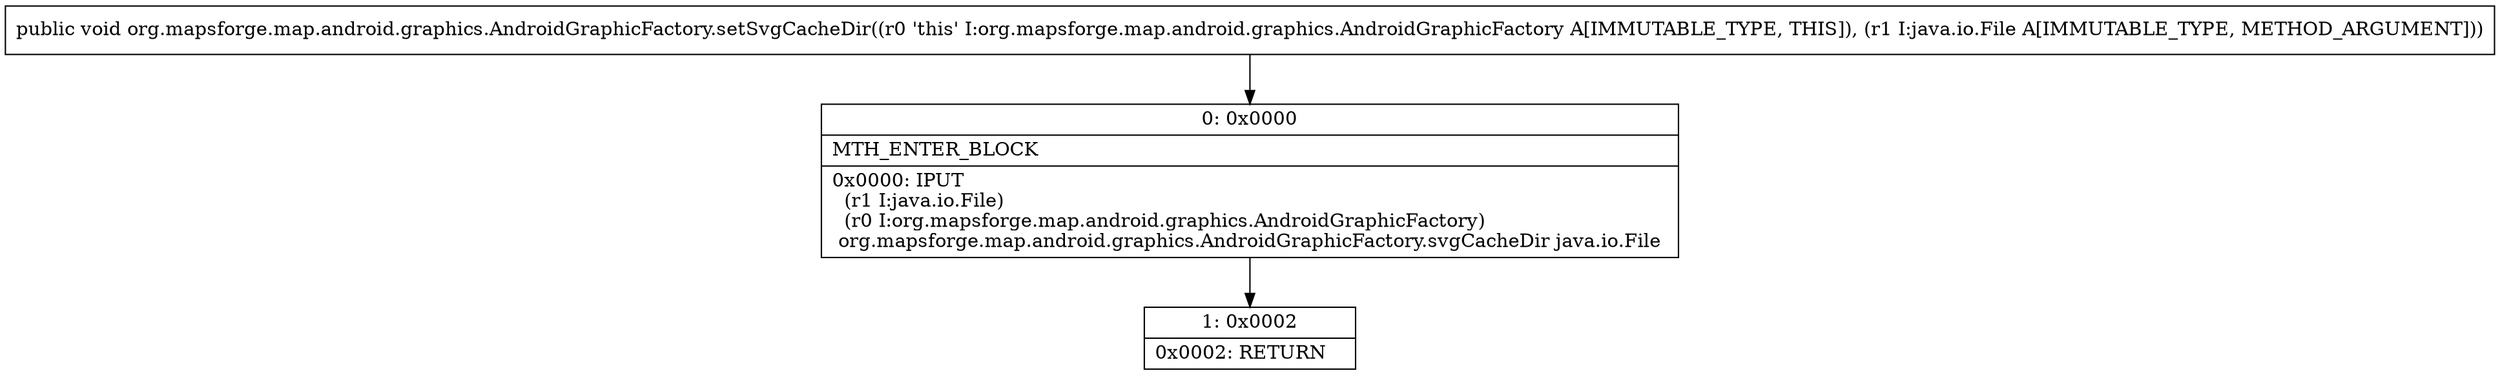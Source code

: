 digraph "CFG fororg.mapsforge.map.android.graphics.AndroidGraphicFactory.setSvgCacheDir(Ljava\/io\/File;)V" {
Node_0 [shape=record,label="{0\:\ 0x0000|MTH_ENTER_BLOCK\l|0x0000: IPUT  \l  (r1 I:java.io.File)\l  (r0 I:org.mapsforge.map.android.graphics.AndroidGraphicFactory)\l org.mapsforge.map.android.graphics.AndroidGraphicFactory.svgCacheDir java.io.File \l}"];
Node_1 [shape=record,label="{1\:\ 0x0002|0x0002: RETURN   \l}"];
MethodNode[shape=record,label="{public void org.mapsforge.map.android.graphics.AndroidGraphicFactory.setSvgCacheDir((r0 'this' I:org.mapsforge.map.android.graphics.AndroidGraphicFactory A[IMMUTABLE_TYPE, THIS]), (r1 I:java.io.File A[IMMUTABLE_TYPE, METHOD_ARGUMENT])) }"];
MethodNode -> Node_0;
Node_0 -> Node_1;
}

